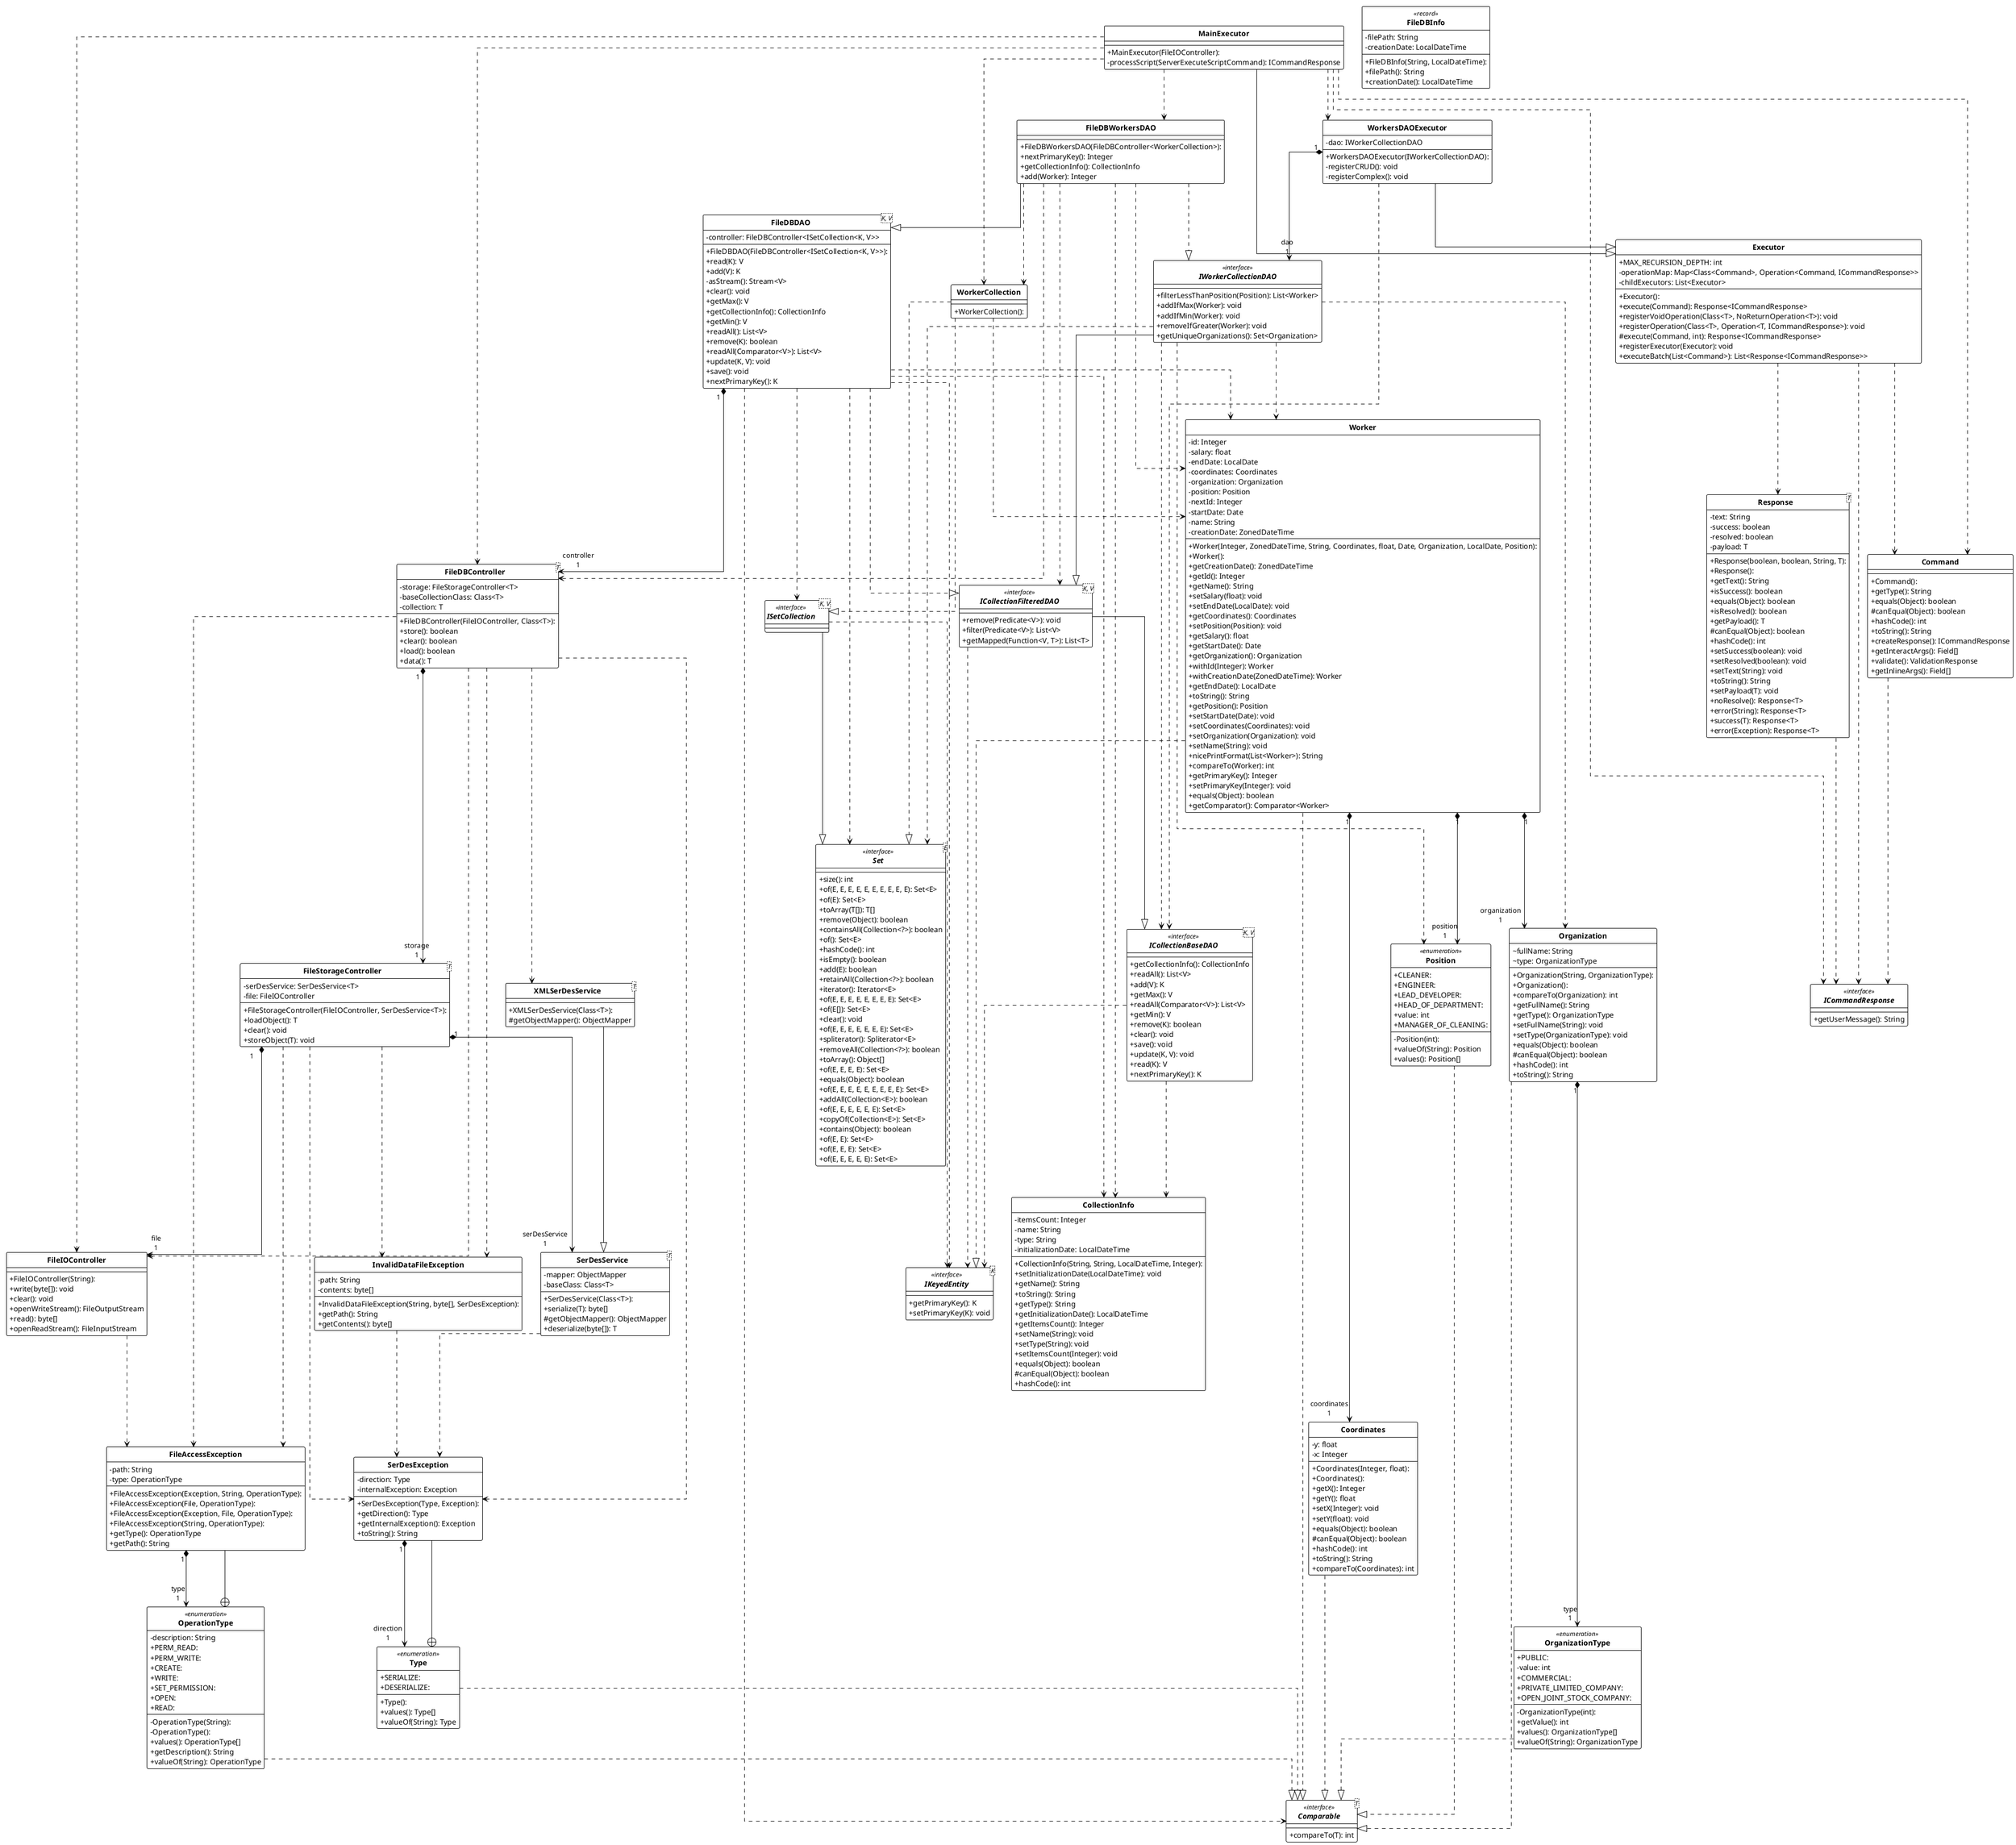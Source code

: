 
@startuml

!theme plain
top to bottom direction
skinparam linetype ortho
skinparam classAttributeIconSize 0
'skinparam CircledCharacterFontSize 0
'skinparam CircledCharacterRadius 0
hide circle

<style>
classDiagram {
    class {
        header {
            FontStyle bold
        }
    }
}
</style>
!theme plain
top to bottom direction
skinparam linetype ortho

class CollectionInfo {
  + CollectionInfo(String, String, LocalDateTime, Integer): 
  - itemsCount: Integer
  - name: String
  - type: String
  - initializationDate: LocalDateTime
  + setInitializationDate(LocalDateTime): void
  + getName(): String
  + toString(): String
  + getType(): String
  + getInitializationDate(): LocalDateTime
  + getItemsCount(): Integer
  + setName(String): void
  + setType(String): void
  + setItemsCount(Integer): void
  + equals(Object): boolean
  # canEqual(Object): boolean
  + hashCode(): int
}
class Command {
  + Command(): 
  + getType(): String
  + equals(Object): boolean
  # canEqual(Object): boolean
  + hashCode(): int
  + toString(): String
  + createResponse(): ICommandResponse
  + getInteractArgs(): Field[]
  + validate(): ValidationResponse
  + getInlineArgs(): Field[]
}
interface Comparable<T> << interface >> {
  + compareTo(T): int
}
class Coordinates {
  + Coordinates(Integer, float): 
  + Coordinates(): 
  - y: float
  - x: Integer
  + getX(): Integer
  + getY(): float
  + setX(Integer): void
  + setY(float): void
  + equals(Object): boolean
  # canEqual(Object): boolean
  + hashCode(): int
  + toString(): String
  + compareTo(Coordinates): int
}
class Executor {
  + Executor(): 
  + MAX_RECURSION_DEPTH: int
  - operationMap: Map<Class<Command>, Operation<Command, ICommandResponse>>
  - childExecutors: List<Executor>
  + execute(Command): Response<ICommandResponse>
  + registerVoidOperation(Class<T>, NoReturnOperation<T>): void
  + registerOperation(Class<T>, Operation<T, ICommandResponse>): void
  # execute(Command, int): Response<ICommandResponse>
  + registerExecutor(Executor): void
  + executeBatch(List<Command>): List<Response<ICommandResponse>>
}
class FileAccessException {
  + FileAccessException(Exception, String, OperationType): 
  + FileAccessException(File, OperationType): 
  + FileAccessException(Exception, File, OperationType): 
  + FileAccessException(String, OperationType): 
  - path: String
  - type: OperationType
  + getType(): OperationType
  + getPath(): String
}
class FileDBController<T> {
  + FileDBController(FileIOController, Class<T>): 
  - storage: FileStorageController<T>
  - baseCollectionClass: Class<T>
  - collection: T
  + store(): boolean
  + clear(): boolean
  + load(): boolean
  + data(): T
}
class FileDBDAO<K, V> {
  + FileDBDAO(FileDBController<ISetCollection<K, V>>): 
  - controller: FileDBController<ISetCollection<K, V>>
  + read(K): V
  + add(V): K
  - asStream(): Stream<V>
  + clear(): void
  + getMax(): V
  + getCollectionInfo(): CollectionInfo
  + getMin(): V
  + readAll(): List<V>
  + remove(K): boolean
  + readAll(Comparator<V>): List<V>
  + update(K, V): void
  + save(): void
  + nextPrimaryKey(): K
}
entity FileDBInfo << record >> {
  + FileDBInfo(String, LocalDateTime): 
  - filePath: String
  - creationDate: LocalDateTime
  + filePath(): String
  + creationDate(): LocalDateTime
}
class FileDBWorkersDAO {
  + FileDBWorkersDAO(FileDBController<WorkerCollection>): 
  + nextPrimaryKey(): Integer
  + getCollectionInfo(): CollectionInfo
  + add(Worker): Integer
}
class FileIOController {
  + FileIOController(String): 
  + write(byte[]): void
  + clear(): void
  + openWriteStream(): FileOutputStream
  + read(): byte[]
  + openReadStream(): FileInputStream
}
class FileStorageController<T> {
  + FileStorageController(FileIOController, SerDesService<T>): 
  - serDesService: SerDesService<T>
  - file: FileIOController
  + loadObject(): T
  + clear(): void
  + storeObject(T): void
}
interface ICollectionBaseDAO<K, V> << interface >> {
  + getCollectionInfo(): CollectionInfo
  + readAll(): List<V>
  + add(V): K
  + getMax(): V
  + readAll(Comparator<V>): List<V>
  + getMin(): V
  + remove(K): boolean
  + clear(): void
  + save(): void
  + update(K, V): void
  + read(K): V
  + nextPrimaryKey(): K
}
interface ICollectionFilteredDAO<K, V> << interface >> {
  + remove(Predicate<V>): void
  + filter(Predicate<V>): List<V>
  + getMapped(Function<V, T>): List<T>
}
interface ICommandResponse << interface >> {
  + getUserMessage(): String
}
interface IKeyedEntity<K> << interface >> {
  + getPrimaryKey(): K
  + setPrimaryKey(K): void
}
interface ISetCollection<K, V> << interface >>
interface IWorkerCollectionDAO << interface >> {
  + filterLessThanPosition(Position): List<Worker>
  + addIfMax(Worker): void
  + addIfMin(Worker): void
  + removeIfGreater(Worker): void
  + getUniqueOrganizations(): Set<Organization>
}
class InvalidDataFileException {
  + InvalidDataFileException(String, byte[], SerDesException): 
  - path: String
  - contents: byte[]
  + getPath(): String
  + getContents(): byte[]
}
class MainExecutor {
  + MainExecutor(FileIOController): 
  - processScript(ServerExecuteScriptCommand): ICommandResponse
}
enum OperationType << enumeration >> {
  - OperationType(String): 
  - OperationType(): 
  - description: String
  + PERM_READ: 
  + PERM_WRITE: 
  + CREATE: 
  + WRITE: 
  + SET_PERMISSION: 
  + OPEN: 
  + READ: 
  + values(): OperationType[]
  + getDescription(): String
  + valueOf(String): OperationType
}
class Organization {
  + Organization(String, OrganizationType): 
  + Organization(): 
  ~ fullName: String
  ~ type: OrganizationType
  + compareTo(Organization): int
  + getFullName(): String
  + getType(): OrganizationType
  + setFullName(String): void
  + setType(OrganizationType): void
  + equals(Object): boolean
  # canEqual(Object): boolean
  + hashCode(): int
  + toString(): String
}
enum OrganizationType << enumeration >> {
  - OrganizationType(int): 
  + PUBLIC: 
  - value: int
  + COMMERCIAL: 
  + PRIVATE_LIMITED_COMPANY: 
  + OPEN_JOINT_STOCK_COMPANY: 
  + getValue(): int
  + values(): OrganizationType[]
  + valueOf(String): OrganizationType
}
enum Position << enumeration >> {
  - Position(int): 
  + CLEANER: 
  + ENGINEER: 
  + LEAD_DEVELOPER: 
  + HEAD_OF_DEPARTMENT: 
  + value: int
  + MANAGER_OF_CLEANING: 
  + valueOf(String): Position
  + values(): Position[]
}
class Response<T> {
  + Response(boolean, boolean, String, T): 
  + Response(): 
  - text: String
  - success: boolean
  - resolved: boolean
  - payload: T
  + getText(): String
  + isSuccess(): boolean
  + equals(Object): boolean
  + isResolved(): boolean
  + getPayload(): T
  # canEqual(Object): boolean
  + hashCode(): int
  + setSuccess(boolean): void
  + setResolved(boolean): void
  + setText(String): void
  + toString(): String
  + setPayload(T): void
  + noResolve(): Response<T>
  + error(String): Response<T>
  + success(T): Response<T>
  + error(Exception): Response<T>
}
class SerDesException {
  + SerDesException(Type, Exception): 
  - direction: Type
  - internalException: Exception
  + getDirection(): Type
  + getInternalException(): Exception
  + toString(): String
}
class SerDesService<T> {
  + SerDesService(Class<T>): 
  - mapper: ObjectMapper
  - baseClass: Class<T>
  + serialize(T): byte[]
  # getObjectMapper(): ObjectMapper
  + deserialize(byte[]): T
}
interface Set<E> << interface >> {
  + size(): int
  + of(E, E, E, E, E, E, E, E, E, E): Set<E>
  + of(E): Set<E>
  + toArray(T[]): T[]
  + remove(Object): boolean
  + containsAll(Collection<?>): boolean
  + of(): Set<E>
  + hashCode(): int
  + isEmpty(): boolean
  + add(E): boolean
  + retainAll(Collection<?>): boolean
  + iterator(): Iterator<E>
  + of(E, E, E, E, E, E, E, E): Set<E>
  + of(E[]): Set<E>
  + clear(): void
  + of(E, E, E, E, E, E, E): Set<E>
  + spliterator(): Spliterator<E>
  + removeAll(Collection<?>): boolean
  + toArray(): Object[]
  + of(E, E, E, E): Set<E>
  + equals(Object): boolean
  + of(E, E, E, E, E, E, E, E, E): Set<E>
  + addAll(Collection<E>): boolean
  + of(E, E, E, E, E, E): Set<E>
  + copyOf(Collection<E>): Set<E>
  + contains(Object): boolean
  + of(E, E): Set<E>
  + of(E, E, E): Set<E>
  + of(E, E, E, E, E): Set<E>
}
enum Type << enumeration >> {
  + Type(): 
  + SERIALIZE: 
  + DESERIALIZE: 
  + values(): Type[]
  + valueOf(String): Type
}
class Worker {
  + Worker(Integer, ZonedDateTime, String, Coordinates, float, Date, Organization, LocalDate, Position): 
  + Worker(): 
  - id: Integer
  - salary: float
  - endDate: LocalDate
  - coordinates: Coordinates
  - organization: Organization
  - position: Position
  - nextId: Integer
  - startDate: Date
  - name: String
  - creationDate: ZonedDateTime
  + getCreationDate(): ZonedDateTime
  + getId(): Integer
  + getName(): String
  + setSalary(float): void
  + setEndDate(LocalDate): void
  + getCoordinates(): Coordinates
  + setPosition(Position): void
  + getSalary(): float
  + getStartDate(): Date
  + getOrganization(): Organization
  + withId(Integer): Worker
  + withCreationDate(ZonedDateTime): Worker
  + getEndDate(): LocalDate
  + toString(): String
  + getPosition(): Position
  + setStartDate(Date): void
  + setCoordinates(Coordinates): void
  + setOrganization(Organization): void
  + setName(String): void
  + nicePrintFormat(List<Worker>): String
  + compareTo(Worker): int
  + getPrimaryKey(): Integer
  + setPrimaryKey(Integer): void
  + equals(Object): boolean
  + getComparator(): Comparator<Worker>
}
class WorkerCollection {
  + WorkerCollection(): 
}
class WorkersDAOExecutor {
  + WorkersDAOExecutor(IWorkerCollectionDAO): 
  - dao: IWorkerCollectionDAO
  - registerCRUD(): void
  - registerComplex(): void
}
class XMLSerDesService<T> {
  + XMLSerDesService(Class<T>): 
  # getObjectMapper(): ObjectMapper
}

Command                   ..>  ICommandResponse         
Coordinates               ..^  Comparable               
Executor                  ..>  Command                  
Executor                  ..>  ICommandResponse         
Executor                  ..>  Response                 
FileAccessException      "1" *--> "type\n1" OperationType            
FileDBController          ..>  FileAccessException      
FileDBController          ..>  FileIOController         
FileDBController         "1" *--> "storage\n1" FileStorageController    
FileDBController          ..>  InvalidDataFileException 
FileDBController          ..>  SerDesException          
FileDBController          ..>  XMLSerDesService         
FileDBDAO                 ..>  CollectionInfo           
FileDBDAO                 ..>  Comparable               
FileDBDAO                "1" *--> "controller\n1" FileDBController         
FileDBDAO                 ..^  ICollectionFilteredDAO   
FileDBDAO                 ..>  IKeyedEntity             
FileDBDAO                 ..>  ISetCollection           
FileDBDAO                 ..>  Set                      
FileDBDAO                 ..>  Worker                   
FileDBWorkersDAO          ..>  CollectionInfo           
FileDBWorkersDAO          ..>  FileDBController         
FileDBWorkersDAO          --^  FileDBDAO                
FileDBWorkersDAO          ..>  ICollectionFilteredDAO   
FileDBWorkersDAO          ..^  IWorkerCollectionDAO     
FileDBWorkersDAO          ..>  Worker                   
FileDBWorkersDAO          ..>  WorkerCollection         
FileIOController          ..>  FileAccessException      
FileStorageController     ..>  FileAccessException      
FileStorageController    "1" *--> "file\n1" FileIOController         
FileStorageController     ..>  InvalidDataFileException 
FileStorageController     ..>  SerDesException          
FileStorageController    "1" *--> "serDesService\n1" SerDesService            
ICollectionBaseDAO        ..>  CollectionInfo           
ICollectionBaseDAO        ..>  IKeyedEntity             
ICollectionFilteredDAO    --^  ICollectionBaseDAO       
ICollectionFilteredDAO    ..>  IKeyedEntity             
ISetCollection            ..>  IKeyedEntity             
ISetCollection            --^  Set                      
IWorkerCollectionDAO      ..>  ICollectionBaseDAO       
IWorkerCollectionDAO      --^  ICollectionFilteredDAO   
IWorkerCollectionDAO      ..>  Organization             
IWorkerCollectionDAO      ..>  Position                 
IWorkerCollectionDAO      ..>  Set                      
IWorkerCollectionDAO      ..>  Worker                   
InvalidDataFileException  ..>  SerDesException          
MainExecutor              ..>  Command                  
MainExecutor              --^  Executor                 
MainExecutor              ..>  FileDBController         
MainExecutor              ..>  FileDBWorkersDAO         
MainExecutor              ..>  FileIOController         
MainExecutor              ..>  ICommandResponse         
MainExecutor              ..>  WorkerCollection         
MainExecutor              ..>  WorkersDAOExecutor       
OperationType             ..^  Comparable               
OperationType             +--  FileAccessException      
Organization              ..^  Comparable               
Organization             "1" *--> "type\n1" OrganizationType         
OrganizationType          ..^  Comparable               
Position                  ..^  Comparable               
Response                  ..>  ICommandResponse         
SerDesException          "1" *--> "direction\n1" Type                     
SerDesService             ..>  SerDesException          
Type                      ..^  Comparable               
Type                      +--  SerDesException          
Worker                    ..^  Comparable               
Worker                   "1" *--> "coordinates\n1" Coordinates              
Worker                    ..^  IKeyedEntity             
Worker                   "1" *--> "organization\n1" Organization             
Worker                   "1" *--> "position\n1" Position                 
WorkerCollection          ..^  ISetCollection           
WorkerCollection          ..^  Set                      
WorkerCollection          ..>  Worker                   
WorkersDAOExecutor        --^  Executor                 
WorkersDAOExecutor        ..>  ICollectionBaseDAO       
WorkersDAOExecutor       "1" *--> "dao\n1" IWorkerCollectionDAO     
XMLSerDesService          --^  SerDesService            
@enduml
